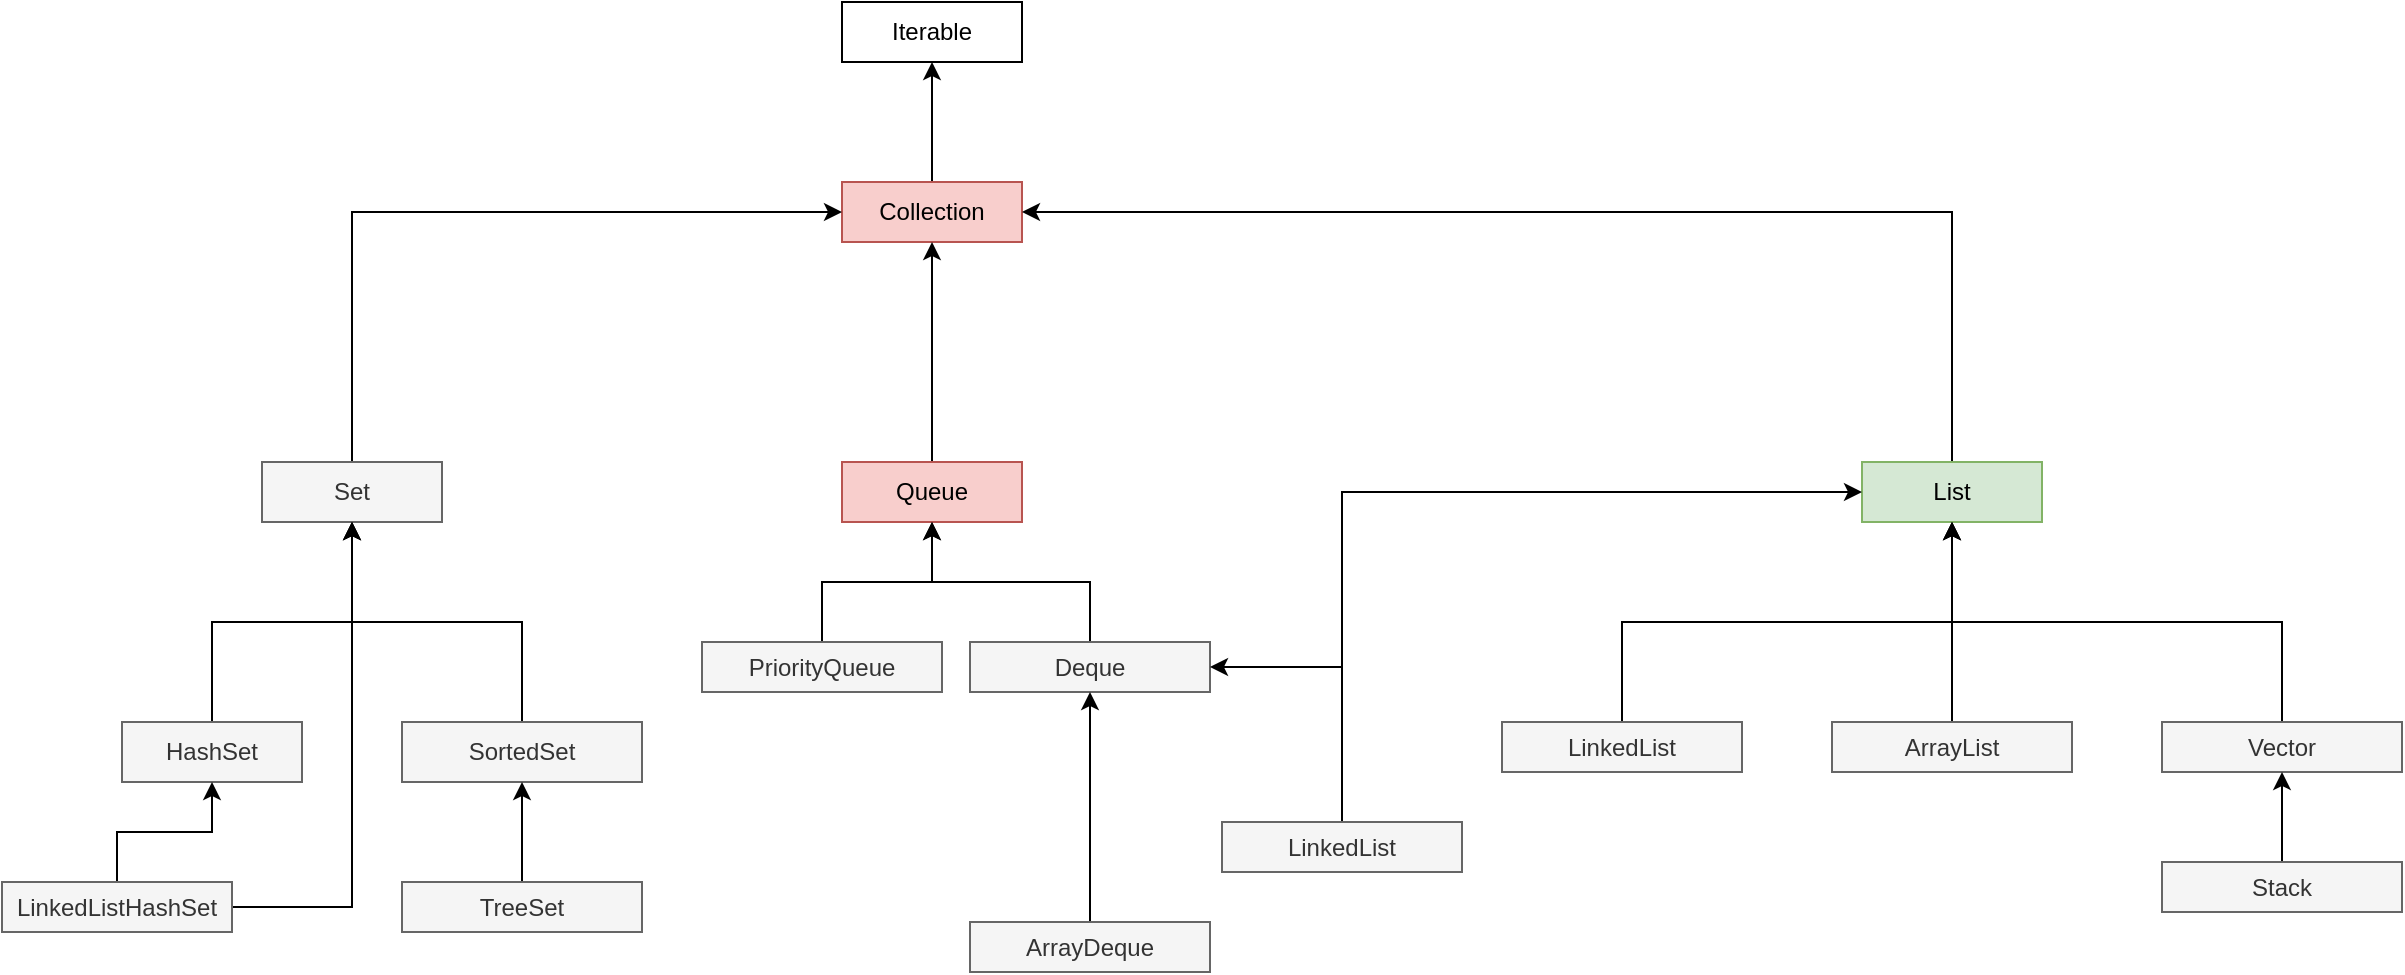 <mxfile version="16.4.5" type="github">
  <diagram id="ifh8IT0CYQXwoOYbTDBd" name="Page-1">
    <mxGraphModel dx="2253" dy="771" grid="1" gridSize="10" guides="1" tooltips="1" connect="1" arrows="1" fold="1" page="1" pageScale="1" pageWidth="827" pageHeight="1169" math="0" shadow="0">
      <root>
        <mxCell id="0" />
        <mxCell id="1" parent="0" />
        <mxCell id="aDeqJBB10WD4l1W7Roeh-1" value="Iterable" style="rounded=0;whiteSpace=wrap;html=1;" parent="1" vertex="1">
          <mxGeometry x="350" y="150" width="90" height="30" as="geometry" />
        </mxCell>
        <mxCell id="aDeqJBB10WD4l1W7Roeh-5" value="" style="edgeStyle=orthogonalEdgeStyle;rounded=0;orthogonalLoop=1;jettySize=auto;html=1;" parent="1" source="aDeqJBB10WD4l1W7Roeh-2" target="aDeqJBB10WD4l1W7Roeh-1" edge="1">
          <mxGeometry relative="1" as="geometry" />
        </mxCell>
        <mxCell id="aDeqJBB10WD4l1W7Roeh-2" value="Collection" style="rounded=0;whiteSpace=wrap;html=1;fillColor=#f8cecc;strokeColor=#b85450;" parent="1" vertex="1">
          <mxGeometry x="350" y="240" width="90" height="30" as="geometry" />
        </mxCell>
        <mxCell id="aDeqJBB10WD4l1W7Roeh-11" value="" style="edgeStyle=orthogonalEdgeStyle;rounded=0;orthogonalLoop=1;jettySize=auto;html=1;" parent="1" source="aDeqJBB10WD4l1W7Roeh-6" target="aDeqJBB10WD4l1W7Roeh-2" edge="1">
          <mxGeometry relative="1" as="geometry" />
        </mxCell>
        <mxCell id="aDeqJBB10WD4l1W7Roeh-6" value="Queue" style="rounded=0;whiteSpace=wrap;html=1;fillColor=#f8cecc;strokeColor=#b85450;" parent="1" vertex="1">
          <mxGeometry x="350" y="380" width="90" height="30" as="geometry" />
        </mxCell>
        <mxCell id="aDeqJBB10WD4l1W7Roeh-12" style="edgeStyle=orthogonalEdgeStyle;rounded=0;orthogonalLoop=1;jettySize=auto;html=1;exitX=0.5;exitY=0;exitDx=0;exitDy=0;entryX=1;entryY=0.5;entryDx=0;entryDy=0;" parent="1" source="aDeqJBB10WD4l1W7Roeh-7" target="aDeqJBB10WD4l1W7Roeh-2" edge="1">
          <mxGeometry relative="1" as="geometry" />
        </mxCell>
        <mxCell id="aDeqJBB10WD4l1W7Roeh-7" value="List" style="rounded=0;whiteSpace=wrap;html=1;fillColor=#d5e8d4;strokeColor=#82b366;" parent="1" vertex="1">
          <mxGeometry x="860" y="380" width="90" height="30" as="geometry" />
        </mxCell>
        <mxCell id="aDeqJBB10WD4l1W7Roeh-10" style="edgeStyle=orthogonalEdgeStyle;rounded=0;orthogonalLoop=1;jettySize=auto;html=1;entryX=0;entryY=0.5;entryDx=0;entryDy=0;exitX=0.5;exitY=0;exitDx=0;exitDy=0;" parent="1" source="aDeqJBB10WD4l1W7Roeh-8" target="aDeqJBB10WD4l1W7Roeh-2" edge="1">
          <mxGeometry relative="1" as="geometry">
            <Array as="points">
              <mxPoint x="105" y="255" />
            </Array>
          </mxGeometry>
        </mxCell>
        <mxCell id="aDeqJBB10WD4l1W7Roeh-8" value="Set" style="rounded=0;whiteSpace=wrap;html=1;fillColor=#f5f5f5;fontColor=#333333;strokeColor=#666666;" parent="1" vertex="1">
          <mxGeometry x="60" y="380" width="90" height="30" as="geometry" />
        </mxCell>
        <mxCell id="aDeqJBB10WD4l1W7Roeh-14" style="edgeStyle=orthogonalEdgeStyle;rounded=0;orthogonalLoop=1;jettySize=auto;html=1;entryX=0.5;entryY=1;entryDx=0;entryDy=0;" parent="1" source="aDeqJBB10WD4l1W7Roeh-13" target="aDeqJBB10WD4l1W7Roeh-8" edge="1">
          <mxGeometry relative="1" as="geometry" />
        </mxCell>
        <mxCell id="aDeqJBB10WD4l1W7Roeh-13" value="HashSet" style="rounded=0;whiteSpace=wrap;html=1;fillColor=#f5f5f5;fontColor=#333333;strokeColor=#666666;" parent="1" vertex="1">
          <mxGeometry x="-10" y="510" width="90" height="30" as="geometry" />
        </mxCell>
        <mxCell id="WtegEY-Ov11MgWs_Ge0V-2" style="edgeStyle=orthogonalEdgeStyle;rounded=0;orthogonalLoop=1;jettySize=auto;html=1;" edge="1" parent="1" source="aDeqJBB10WD4l1W7Roeh-15" target="aDeqJBB10WD4l1W7Roeh-13">
          <mxGeometry relative="1" as="geometry">
            <mxPoint x="35" y="550" as="targetPoint" />
          </mxGeometry>
        </mxCell>
        <mxCell id="WtegEY-Ov11MgWs_Ge0V-3" style="edgeStyle=orthogonalEdgeStyle;rounded=0;orthogonalLoop=1;jettySize=auto;html=1;entryX=0.5;entryY=1;entryDx=0;entryDy=0;" edge="1" parent="1" source="aDeqJBB10WD4l1W7Roeh-15" target="aDeqJBB10WD4l1W7Roeh-8">
          <mxGeometry relative="1" as="geometry" />
        </mxCell>
        <mxCell id="aDeqJBB10WD4l1W7Roeh-15" value="LinkedListHashSet" style="rounded=0;whiteSpace=wrap;html=1;fillColor=#f5f5f5;fontColor=#333333;strokeColor=#666666;" parent="1" vertex="1">
          <mxGeometry x="-70" y="590" width="115" height="25" as="geometry" />
        </mxCell>
        <mxCell id="WtegEY-Ov11MgWs_Ge0V-5" style="edgeStyle=orthogonalEdgeStyle;rounded=0;orthogonalLoop=1;jettySize=auto;html=1;entryX=0.5;entryY=1;entryDx=0;entryDy=0;" edge="1" parent="1" source="WtegEY-Ov11MgWs_Ge0V-1" target="aDeqJBB10WD4l1W7Roeh-8">
          <mxGeometry relative="1" as="geometry" />
        </mxCell>
        <mxCell id="WtegEY-Ov11MgWs_Ge0V-1" value="SortedSet" style="rounded=0;whiteSpace=wrap;html=1;fillColor=#f5f5f5;fontColor=#333333;strokeColor=#666666;" vertex="1" parent="1">
          <mxGeometry x="130" y="510" width="120" height="30" as="geometry" />
        </mxCell>
        <mxCell id="WtegEY-Ov11MgWs_Ge0V-7" value="" style="edgeStyle=orthogonalEdgeStyle;rounded=0;orthogonalLoop=1;jettySize=auto;html=1;" edge="1" parent="1" source="WtegEY-Ov11MgWs_Ge0V-6" target="WtegEY-Ov11MgWs_Ge0V-1">
          <mxGeometry relative="1" as="geometry" />
        </mxCell>
        <mxCell id="WtegEY-Ov11MgWs_Ge0V-6" value="TreeSet" style="rounded=0;whiteSpace=wrap;html=1;fillColor=#f5f5f5;fontColor=#333333;strokeColor=#666666;" vertex="1" parent="1">
          <mxGeometry x="130" y="590" width="120" height="25" as="geometry" />
        </mxCell>
        <mxCell id="WtegEY-Ov11MgWs_Ge0V-9" value="" style="edgeStyle=orthogonalEdgeStyle;rounded=0;orthogonalLoop=1;jettySize=auto;html=1;" edge="1" parent="1" source="WtegEY-Ov11MgWs_Ge0V-8" target="aDeqJBB10WD4l1W7Roeh-6">
          <mxGeometry relative="1" as="geometry" />
        </mxCell>
        <mxCell id="WtegEY-Ov11MgWs_Ge0V-8" value="Deque" style="rounded=0;whiteSpace=wrap;html=1;fillColor=#f5f5f5;fontColor=#333333;strokeColor=#666666;" vertex="1" parent="1">
          <mxGeometry x="414" y="470" width="120" height="25" as="geometry" />
        </mxCell>
        <mxCell id="WtegEY-Ov11MgWs_Ge0V-11" value="" style="edgeStyle=orthogonalEdgeStyle;rounded=0;orthogonalLoop=1;jettySize=auto;html=1;" edge="1" parent="1" source="WtegEY-Ov11MgWs_Ge0V-10" target="aDeqJBB10WD4l1W7Roeh-6">
          <mxGeometry relative="1" as="geometry" />
        </mxCell>
        <mxCell id="WtegEY-Ov11MgWs_Ge0V-10" value="PriorityQueue" style="rounded=0;whiteSpace=wrap;html=1;fillColor=#f5f5f5;fontColor=#333333;strokeColor=#666666;" vertex="1" parent="1">
          <mxGeometry x="280" y="470" width="120" height="25" as="geometry" />
        </mxCell>
        <mxCell id="WtegEY-Ov11MgWs_Ge0V-15" style="edgeStyle=orthogonalEdgeStyle;rounded=0;orthogonalLoop=1;jettySize=auto;html=1;entryX=1;entryY=0.5;entryDx=0;entryDy=0;" edge="1" parent="1" source="WtegEY-Ov11MgWs_Ge0V-12" target="WtegEY-Ov11MgWs_Ge0V-8">
          <mxGeometry relative="1" as="geometry">
            <Array as="points">
              <mxPoint x="600" y="483" />
            </Array>
          </mxGeometry>
        </mxCell>
        <mxCell id="WtegEY-Ov11MgWs_Ge0V-25" style="edgeStyle=orthogonalEdgeStyle;rounded=0;orthogonalLoop=1;jettySize=auto;html=1;entryX=0;entryY=0.5;entryDx=0;entryDy=0;" edge="1" parent="1" source="WtegEY-Ov11MgWs_Ge0V-12" target="aDeqJBB10WD4l1W7Roeh-7">
          <mxGeometry relative="1" as="geometry">
            <mxPoint x="650" y="400" as="targetPoint" />
            <Array as="points">
              <mxPoint x="600" y="395" />
            </Array>
          </mxGeometry>
        </mxCell>
        <mxCell id="WtegEY-Ov11MgWs_Ge0V-12" value="LinkedList" style="rounded=0;whiteSpace=wrap;html=1;fillColor=#f5f5f5;fontColor=#333333;strokeColor=#666666;" vertex="1" parent="1">
          <mxGeometry x="540" y="560" width="120" height="25" as="geometry" />
        </mxCell>
        <mxCell id="WtegEY-Ov11MgWs_Ge0V-14" value="" style="edgeStyle=orthogonalEdgeStyle;rounded=0;orthogonalLoop=1;jettySize=auto;html=1;" edge="1" parent="1" source="WtegEY-Ov11MgWs_Ge0V-13" target="WtegEY-Ov11MgWs_Ge0V-8">
          <mxGeometry relative="1" as="geometry" />
        </mxCell>
        <mxCell id="WtegEY-Ov11MgWs_Ge0V-13" value="ArrayDeque" style="rounded=0;whiteSpace=wrap;html=1;fillColor=#f5f5f5;fontColor=#333333;strokeColor=#666666;" vertex="1" parent="1">
          <mxGeometry x="414" y="610" width="120" height="25" as="geometry" />
        </mxCell>
        <mxCell id="WtegEY-Ov11MgWs_Ge0V-22" style="edgeStyle=orthogonalEdgeStyle;rounded=0;orthogonalLoop=1;jettySize=auto;html=1;entryX=0.5;entryY=1;entryDx=0;entryDy=0;" edge="1" parent="1" source="WtegEY-Ov11MgWs_Ge0V-16" target="aDeqJBB10WD4l1W7Roeh-7">
          <mxGeometry relative="1" as="geometry" />
        </mxCell>
        <mxCell id="WtegEY-Ov11MgWs_Ge0V-16" value="ArrayList" style="rounded=0;whiteSpace=wrap;html=1;fillColor=#f5f5f5;fontColor=#333333;strokeColor=#666666;" vertex="1" parent="1">
          <mxGeometry x="845" y="510" width="120" height="25" as="geometry" />
        </mxCell>
        <mxCell id="WtegEY-Ov11MgWs_Ge0V-26" style="edgeStyle=orthogonalEdgeStyle;rounded=0;orthogonalLoop=1;jettySize=auto;html=1;exitX=0.5;exitY=0;exitDx=0;exitDy=0;entryX=0.5;entryY=1;entryDx=0;entryDy=0;" edge="1" parent="1" source="WtegEY-Ov11MgWs_Ge0V-17" target="aDeqJBB10WD4l1W7Roeh-7">
          <mxGeometry relative="1" as="geometry" />
        </mxCell>
        <mxCell id="WtegEY-Ov11MgWs_Ge0V-17" value="LinkedList" style="rounded=0;whiteSpace=wrap;html=1;fillColor=#f5f5f5;fontColor=#333333;strokeColor=#666666;" vertex="1" parent="1">
          <mxGeometry x="680" y="510" width="120" height="25" as="geometry" />
        </mxCell>
        <mxCell id="WtegEY-Ov11MgWs_Ge0V-28" style="edgeStyle=orthogonalEdgeStyle;rounded=0;orthogonalLoop=1;jettySize=auto;html=1;entryX=0.5;entryY=1;entryDx=0;entryDy=0;" edge="1" parent="1" source="WtegEY-Ov11MgWs_Ge0V-18" target="aDeqJBB10WD4l1W7Roeh-7">
          <mxGeometry relative="1" as="geometry">
            <Array as="points">
              <mxPoint x="1070" y="460" />
              <mxPoint x="905" y="460" />
            </Array>
          </mxGeometry>
        </mxCell>
        <mxCell id="WtegEY-Ov11MgWs_Ge0V-18" value="Vector" style="rounded=0;whiteSpace=wrap;html=1;fillColor=#f5f5f5;fontColor=#333333;strokeColor=#666666;" vertex="1" parent="1">
          <mxGeometry x="1010" y="510" width="120" height="25" as="geometry" />
        </mxCell>
        <mxCell id="WtegEY-Ov11MgWs_Ge0V-20" value="" style="edgeStyle=orthogonalEdgeStyle;rounded=0;orthogonalLoop=1;jettySize=auto;html=1;" edge="1" parent="1" source="WtegEY-Ov11MgWs_Ge0V-19" target="WtegEY-Ov11MgWs_Ge0V-18">
          <mxGeometry relative="1" as="geometry" />
        </mxCell>
        <mxCell id="WtegEY-Ov11MgWs_Ge0V-19" value="Stack" style="rounded=0;whiteSpace=wrap;html=1;fillColor=#f5f5f5;fontColor=#333333;strokeColor=#666666;" vertex="1" parent="1">
          <mxGeometry x="1010" y="580" width="120" height="25" as="geometry" />
        </mxCell>
      </root>
    </mxGraphModel>
  </diagram>
</mxfile>

